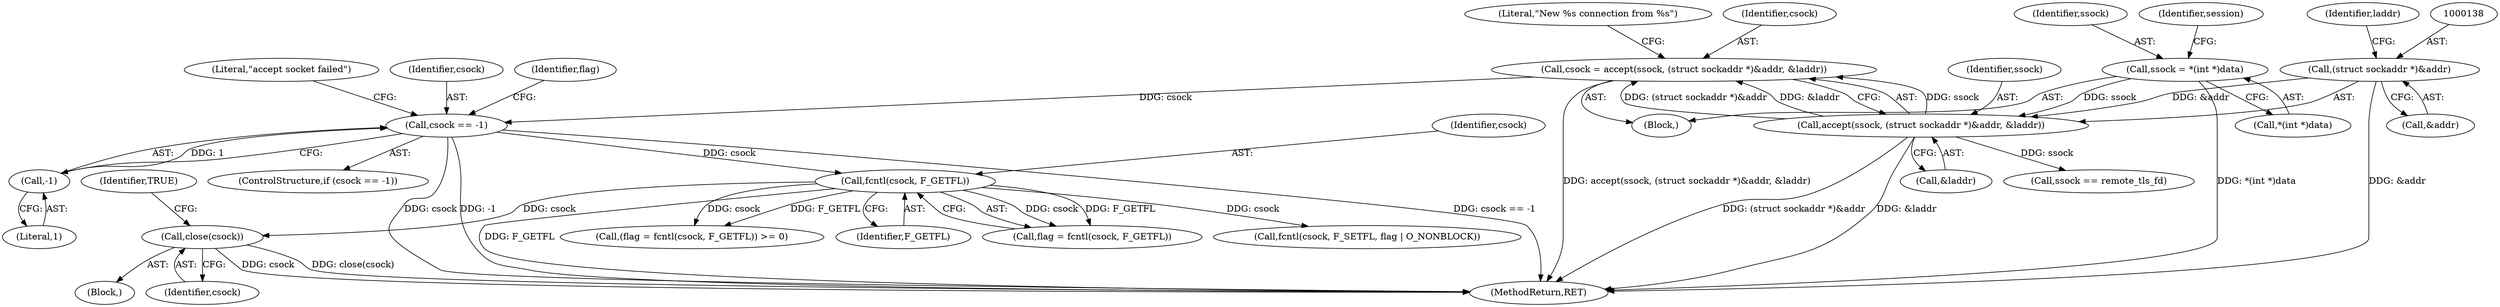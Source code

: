 digraph "0_pacemaker_564f7cc2a51dcd2f28ab12a13394f31be5aa3c93_2@API" {
"1000194" [label="(Call,close(csock))"];
"1000169" [label="(Call,fcntl(csock, F_GETFL))"];
"1000156" [label="(Call,csock == -1)"];
"1000133" [label="(Call,csock = accept(ssock, (struct sockaddr *)&addr, &laddr))"];
"1000135" [label="(Call,accept(ssock, (struct sockaddr *)&addr, &laddr))"];
"1000113" [label="(Call,ssock = *(int *)data)"];
"1000137" [label="(Call,(struct sockaddr *)&addr)"];
"1000158" [label="(Call,-1)"];
"1000159" [label="(Literal,1)"];
"1000156" [label="(Call,csock == -1)"];
"1000162" [label="(Literal,\"accept socket failed\")"];
"1000176" [label="(Call,fcntl(csock, F_SETFL, flag | O_NONBLOCK))"];
"1000114" [label="(Identifier,ssock)"];
"1000146" [label="(Call,ssock == remote_tls_fd)"];
"1000191" [label="(Block,)"];
"1000169" [label="(Call,fcntl(csock, F_GETFL))"];
"1000166" [label="(Call,(flag = fcntl(csock, F_GETFL)) >= 0)"];
"1000141" [label="(Call,&laddr)"];
"1000171" [label="(Identifier,F_GETFL)"];
"1000139" [label="(Call,&addr)"];
"1000137" [label="(Call,(struct sockaddr *)&addr)"];
"1000288" [label="(MethodReturn,RET)"];
"1000115" [label="(Call,*(int *)data)"];
"1000144" [label="(Literal,\"New %s connection from %s\")"];
"1000157" [label="(Identifier,csock)"];
"1000158" [label="(Call,-1)"];
"1000195" [label="(Identifier,csock)"];
"1000170" [label="(Identifier,csock)"];
"1000194" [label="(Call,close(csock))"];
"1000167" [label="(Call,flag = fcntl(csock, F_GETFL))"];
"1000136" [label="(Identifier,ssock)"];
"1000197" [label="(Identifier,TRUE)"];
"1000105" [label="(Block,)"];
"1000155" [label="(ControlStructure,if (csock == -1))"];
"1000133" [label="(Call,csock = accept(ssock, (struct sockaddr *)&addr, &laddr))"];
"1000142" [label="(Identifier,laddr)"];
"1000168" [label="(Identifier,flag)"];
"1000113" [label="(Call,ssock = *(int *)data)"];
"1000135" [label="(Call,accept(ssock, (struct sockaddr *)&addr, &laddr))"];
"1000122" [label="(Identifier,session)"];
"1000134" [label="(Identifier,csock)"];
"1000194" -> "1000191"  [label="AST: "];
"1000194" -> "1000195"  [label="CFG: "];
"1000195" -> "1000194"  [label="AST: "];
"1000197" -> "1000194"  [label="CFG: "];
"1000194" -> "1000288"  [label="DDG: close(csock)"];
"1000194" -> "1000288"  [label="DDG: csock"];
"1000169" -> "1000194"  [label="DDG: csock"];
"1000169" -> "1000167"  [label="AST: "];
"1000169" -> "1000171"  [label="CFG: "];
"1000170" -> "1000169"  [label="AST: "];
"1000171" -> "1000169"  [label="AST: "];
"1000167" -> "1000169"  [label="CFG: "];
"1000169" -> "1000288"  [label="DDG: F_GETFL"];
"1000169" -> "1000166"  [label="DDG: csock"];
"1000169" -> "1000166"  [label="DDG: F_GETFL"];
"1000169" -> "1000167"  [label="DDG: csock"];
"1000169" -> "1000167"  [label="DDG: F_GETFL"];
"1000156" -> "1000169"  [label="DDG: csock"];
"1000169" -> "1000176"  [label="DDG: csock"];
"1000156" -> "1000155"  [label="AST: "];
"1000156" -> "1000158"  [label="CFG: "];
"1000157" -> "1000156"  [label="AST: "];
"1000158" -> "1000156"  [label="AST: "];
"1000162" -> "1000156"  [label="CFG: "];
"1000168" -> "1000156"  [label="CFG: "];
"1000156" -> "1000288"  [label="DDG: csock == -1"];
"1000156" -> "1000288"  [label="DDG: csock"];
"1000156" -> "1000288"  [label="DDG: -1"];
"1000133" -> "1000156"  [label="DDG: csock"];
"1000158" -> "1000156"  [label="DDG: 1"];
"1000133" -> "1000105"  [label="AST: "];
"1000133" -> "1000135"  [label="CFG: "];
"1000134" -> "1000133"  [label="AST: "];
"1000135" -> "1000133"  [label="AST: "];
"1000144" -> "1000133"  [label="CFG: "];
"1000133" -> "1000288"  [label="DDG: accept(ssock, (struct sockaddr *)&addr, &laddr)"];
"1000135" -> "1000133"  [label="DDG: ssock"];
"1000135" -> "1000133"  [label="DDG: (struct sockaddr *)&addr"];
"1000135" -> "1000133"  [label="DDG: &laddr"];
"1000135" -> "1000141"  [label="CFG: "];
"1000136" -> "1000135"  [label="AST: "];
"1000137" -> "1000135"  [label="AST: "];
"1000141" -> "1000135"  [label="AST: "];
"1000135" -> "1000288"  [label="DDG: &laddr"];
"1000135" -> "1000288"  [label="DDG: (struct sockaddr *)&addr"];
"1000113" -> "1000135"  [label="DDG: ssock"];
"1000137" -> "1000135"  [label="DDG: &addr"];
"1000135" -> "1000146"  [label="DDG: ssock"];
"1000113" -> "1000105"  [label="AST: "];
"1000113" -> "1000115"  [label="CFG: "];
"1000114" -> "1000113"  [label="AST: "];
"1000115" -> "1000113"  [label="AST: "];
"1000122" -> "1000113"  [label="CFG: "];
"1000113" -> "1000288"  [label="DDG: *(int *)data"];
"1000137" -> "1000139"  [label="CFG: "];
"1000138" -> "1000137"  [label="AST: "];
"1000139" -> "1000137"  [label="AST: "];
"1000142" -> "1000137"  [label="CFG: "];
"1000137" -> "1000288"  [label="DDG: &addr"];
"1000158" -> "1000159"  [label="CFG: "];
"1000159" -> "1000158"  [label="AST: "];
}
